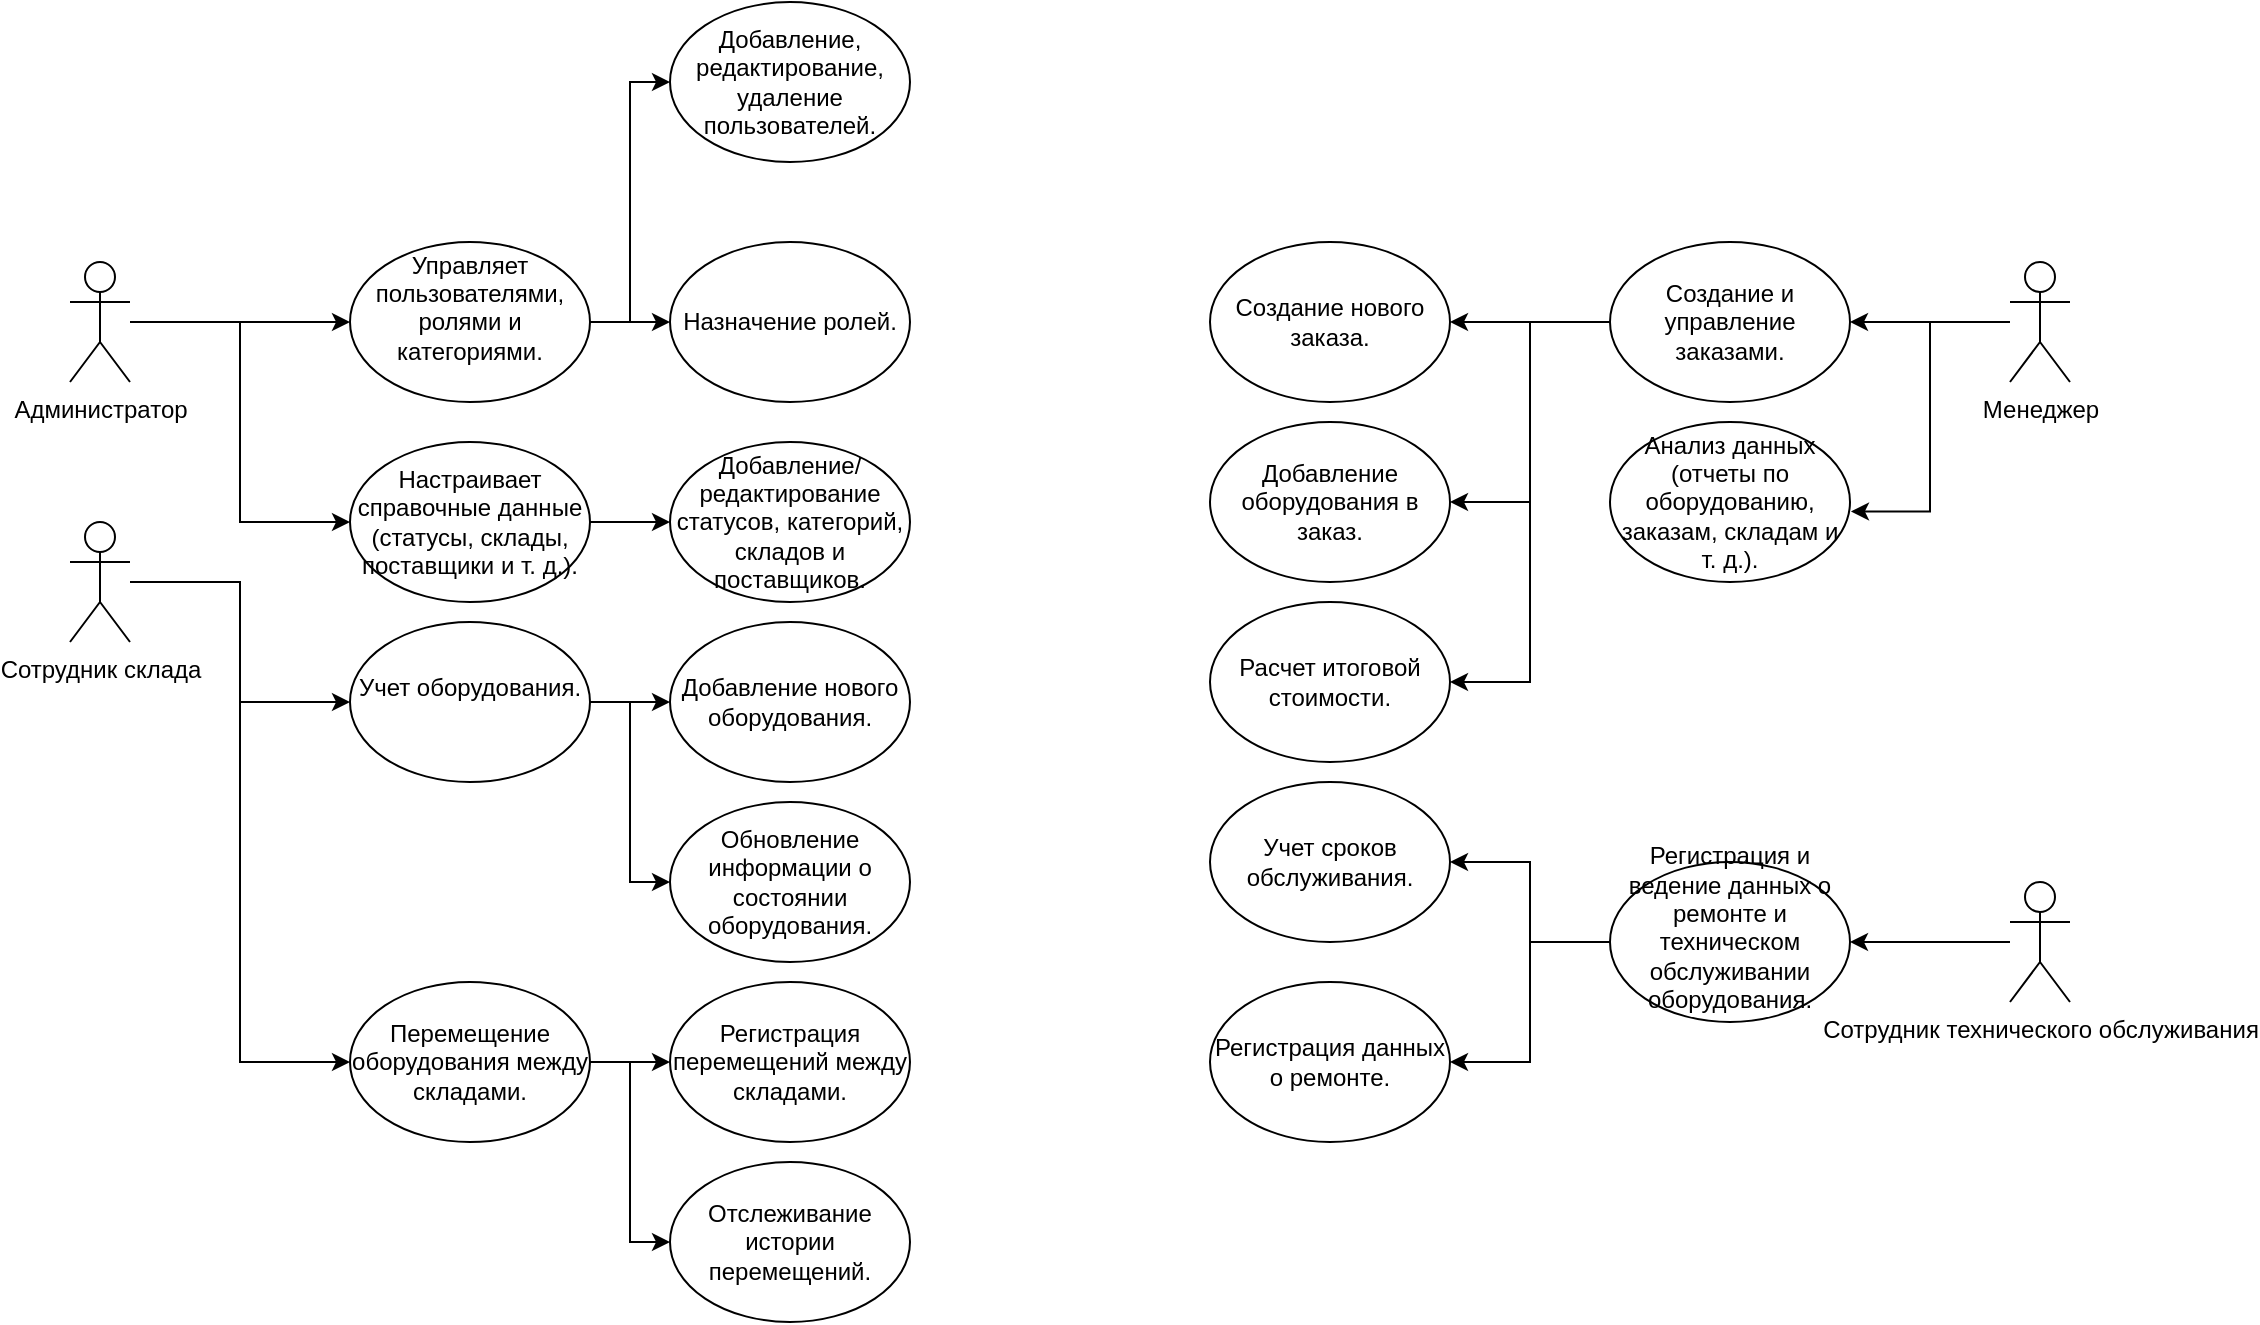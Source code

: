 <mxfile version="26.0.2">
  <diagram name="Страница — 1" id="uu47TBJx8UqLYTCDloq8">
    <mxGraphModel dx="1687" dy="2107" grid="1" gridSize="10" guides="1" tooltips="1" connect="1" arrows="1" fold="1" page="1" pageScale="1" pageWidth="827" pageHeight="1169" math="0" shadow="0">
      <root>
        <mxCell id="0" />
        <mxCell id="1" parent="0" />
        <mxCell id="mc9tPVq2KBVzuQS1Oa3w-12" style="edgeStyle=orthogonalEdgeStyle;rounded=0;orthogonalLoop=1;jettySize=auto;html=1;" edge="1" parent="1" source="mc9tPVq2KBVzuQS1Oa3w-1" target="mc9tPVq2KBVzuQS1Oa3w-8">
          <mxGeometry relative="1" as="geometry" />
        </mxCell>
        <mxCell id="mc9tPVq2KBVzuQS1Oa3w-13" style="edgeStyle=orthogonalEdgeStyle;rounded=0;orthogonalLoop=1;jettySize=auto;html=1;entryX=0;entryY=0.5;entryDx=0;entryDy=0;" edge="1" parent="1" source="mc9tPVq2KBVzuQS1Oa3w-1" target="mc9tPVq2KBVzuQS1Oa3w-10">
          <mxGeometry relative="1" as="geometry" />
        </mxCell>
        <mxCell id="mc9tPVq2KBVzuQS1Oa3w-1" value="Администратор" style="shape=umlActor;verticalLabelPosition=bottom;verticalAlign=top;html=1;outlineConnect=0;" vertex="1" parent="1">
          <mxGeometry x="80" y="110" width="30" height="60" as="geometry" />
        </mxCell>
        <mxCell id="mc9tPVq2KBVzuQS1Oa3w-15" style="edgeStyle=orthogonalEdgeStyle;rounded=0;orthogonalLoop=1;jettySize=auto;html=1;entryX=0;entryY=0.5;entryDx=0;entryDy=0;" edge="1" parent="1" source="mc9tPVq2KBVzuQS1Oa3w-2" target="mc9tPVq2KBVzuQS1Oa3w-11">
          <mxGeometry relative="1" as="geometry" />
        </mxCell>
        <mxCell id="mc9tPVq2KBVzuQS1Oa3w-16" style="edgeStyle=orthogonalEdgeStyle;rounded=0;orthogonalLoop=1;jettySize=auto;html=1;entryX=0;entryY=0.5;entryDx=0;entryDy=0;" edge="1" parent="1" source="mc9tPVq2KBVzuQS1Oa3w-2" target="mc9tPVq2KBVzuQS1Oa3w-14">
          <mxGeometry relative="1" as="geometry" />
        </mxCell>
        <mxCell id="mc9tPVq2KBVzuQS1Oa3w-2" value="Сотрудник склада" style="shape=umlActor;verticalLabelPosition=bottom;verticalAlign=top;html=1;outlineConnect=0;" vertex="1" parent="1">
          <mxGeometry x="80" y="240" width="30" height="60" as="geometry" />
        </mxCell>
        <mxCell id="mc9tPVq2KBVzuQS1Oa3w-19" style="edgeStyle=orthogonalEdgeStyle;rounded=0;orthogonalLoop=1;jettySize=auto;html=1;entryX=1;entryY=0.5;entryDx=0;entryDy=0;" edge="1" parent="1" source="mc9tPVq2KBVzuQS1Oa3w-3" target="mc9tPVq2KBVzuQS1Oa3w-17">
          <mxGeometry relative="1" as="geometry" />
        </mxCell>
        <mxCell id="mc9tPVq2KBVzuQS1Oa3w-3" value="Менеджер" style="shape=umlActor;verticalLabelPosition=bottom;verticalAlign=top;html=1;outlineConnect=0;" vertex="1" parent="1">
          <mxGeometry x="1050" y="110" width="30" height="60" as="geometry" />
        </mxCell>
        <mxCell id="mc9tPVq2KBVzuQS1Oa3w-22" style="edgeStyle=orthogonalEdgeStyle;rounded=0;orthogonalLoop=1;jettySize=auto;html=1;entryX=1;entryY=0.5;entryDx=0;entryDy=0;" edge="1" parent="1" source="mc9tPVq2KBVzuQS1Oa3w-4" target="mc9tPVq2KBVzuQS1Oa3w-21">
          <mxGeometry relative="1" as="geometry" />
        </mxCell>
        <mxCell id="mc9tPVq2KBVzuQS1Oa3w-4" value="Сотрудник технического обслуживания" style="shape=umlActor;verticalLabelPosition=bottom;verticalAlign=top;html=1;outlineConnect=0;" vertex="1" parent="1">
          <mxGeometry x="1050" y="420" width="30" height="60" as="geometry" />
        </mxCell>
        <mxCell id="mc9tPVq2KBVzuQS1Oa3w-24" style="edgeStyle=orthogonalEdgeStyle;rounded=0;orthogonalLoop=1;jettySize=auto;html=1;entryX=0;entryY=0.5;entryDx=0;entryDy=0;" edge="1" parent="1" source="mc9tPVq2KBVzuQS1Oa3w-8" target="mc9tPVq2KBVzuQS1Oa3w-23">
          <mxGeometry relative="1" as="geometry">
            <mxPoint x="334" y="30" as="targetPoint" />
          </mxGeometry>
        </mxCell>
        <mxCell id="mc9tPVq2KBVzuQS1Oa3w-26" value="" style="edgeStyle=orthogonalEdgeStyle;rounded=0;orthogonalLoop=1;jettySize=auto;html=1;" edge="1" parent="1" source="mc9tPVq2KBVzuQS1Oa3w-8" target="mc9tPVq2KBVzuQS1Oa3w-25">
          <mxGeometry relative="1" as="geometry" />
        </mxCell>
        <mxCell id="mc9tPVq2KBVzuQS1Oa3w-8" value="&#xa;Управляет пользователями, ролями и категориями.&#xa;&#xa;" style="ellipse;whiteSpace=wrap;html=1;" vertex="1" parent="1">
          <mxGeometry x="220" y="100" width="120" height="80" as="geometry" />
        </mxCell>
        <mxCell id="mc9tPVq2KBVzuQS1Oa3w-28" value="" style="edgeStyle=orthogonalEdgeStyle;rounded=0;orthogonalLoop=1;jettySize=auto;html=1;" edge="1" parent="1" source="mc9tPVq2KBVzuQS1Oa3w-10" target="mc9tPVq2KBVzuQS1Oa3w-27">
          <mxGeometry relative="1" as="geometry" />
        </mxCell>
        <mxCell id="mc9tPVq2KBVzuQS1Oa3w-10" value="Настраивает справочные данные (статусы, склады, поставщики и т. д.)." style="ellipse;whiteSpace=wrap;html=1;" vertex="1" parent="1">
          <mxGeometry x="220" y="200" width="120" height="80" as="geometry" />
        </mxCell>
        <mxCell id="mc9tPVq2KBVzuQS1Oa3w-30" value="" style="edgeStyle=orthogonalEdgeStyle;rounded=0;orthogonalLoop=1;jettySize=auto;html=1;" edge="1" parent="1" source="mc9tPVq2KBVzuQS1Oa3w-11" target="mc9tPVq2KBVzuQS1Oa3w-29">
          <mxGeometry relative="1" as="geometry" />
        </mxCell>
        <mxCell id="mc9tPVq2KBVzuQS1Oa3w-32" style="edgeStyle=orthogonalEdgeStyle;rounded=0;orthogonalLoop=1;jettySize=auto;html=1;entryX=0;entryY=0.5;entryDx=0;entryDy=0;" edge="1" parent="1" source="mc9tPVq2KBVzuQS1Oa3w-11" target="mc9tPVq2KBVzuQS1Oa3w-31">
          <mxGeometry relative="1" as="geometry" />
        </mxCell>
        <mxCell id="mc9tPVq2KBVzuQS1Oa3w-11" value="&#xa;Учет оборудования.&#xa;&#xa;" style="ellipse;whiteSpace=wrap;html=1;" vertex="1" parent="1">
          <mxGeometry x="220" y="290" width="120" height="80" as="geometry" />
        </mxCell>
        <mxCell id="mc9tPVq2KBVzuQS1Oa3w-34" value="" style="edgeStyle=orthogonalEdgeStyle;rounded=0;orthogonalLoop=1;jettySize=auto;html=1;" edge="1" parent="1" source="mc9tPVq2KBVzuQS1Oa3w-14" target="mc9tPVq2KBVzuQS1Oa3w-33">
          <mxGeometry relative="1" as="geometry" />
        </mxCell>
        <mxCell id="mc9tPVq2KBVzuQS1Oa3w-36" style="edgeStyle=orthogonalEdgeStyle;rounded=0;orthogonalLoop=1;jettySize=auto;html=1;entryX=0;entryY=0.5;entryDx=0;entryDy=0;" edge="1" parent="1" source="mc9tPVq2KBVzuQS1Oa3w-14" target="mc9tPVq2KBVzuQS1Oa3w-35">
          <mxGeometry relative="1" as="geometry" />
        </mxCell>
        <mxCell id="mc9tPVq2KBVzuQS1Oa3w-14" value="Перемещение оборудования между складами." style="ellipse;whiteSpace=wrap;html=1;" vertex="1" parent="1">
          <mxGeometry x="220" y="470" width="120" height="80" as="geometry" />
        </mxCell>
        <mxCell id="mc9tPVq2KBVzuQS1Oa3w-38" value="" style="edgeStyle=orthogonalEdgeStyle;rounded=0;orthogonalLoop=1;jettySize=auto;html=1;" edge="1" parent="1" source="mc9tPVq2KBVzuQS1Oa3w-17" target="mc9tPVq2KBVzuQS1Oa3w-37">
          <mxGeometry relative="1" as="geometry" />
        </mxCell>
        <mxCell id="mc9tPVq2KBVzuQS1Oa3w-40" style="edgeStyle=orthogonalEdgeStyle;rounded=0;orthogonalLoop=1;jettySize=auto;html=1;entryX=1;entryY=0.5;entryDx=0;entryDy=0;" edge="1" parent="1" source="mc9tPVq2KBVzuQS1Oa3w-17" target="mc9tPVq2KBVzuQS1Oa3w-39">
          <mxGeometry relative="1" as="geometry" />
        </mxCell>
        <mxCell id="mc9tPVq2KBVzuQS1Oa3w-42" style="edgeStyle=orthogonalEdgeStyle;rounded=0;orthogonalLoop=1;jettySize=auto;html=1;entryX=1;entryY=0.5;entryDx=0;entryDy=0;" edge="1" parent="1" source="mc9tPVq2KBVzuQS1Oa3w-17" target="mc9tPVq2KBVzuQS1Oa3w-41">
          <mxGeometry relative="1" as="geometry" />
        </mxCell>
        <mxCell id="mc9tPVq2KBVzuQS1Oa3w-17" value="Создание и управление заказами." style="ellipse;whiteSpace=wrap;html=1;" vertex="1" parent="1">
          <mxGeometry x="850" y="100" width="120" height="80" as="geometry" />
        </mxCell>
        <mxCell id="mc9tPVq2KBVzuQS1Oa3w-18" value="Анализ данных (отчеты по оборудованию, заказам, складам и т. д.)." style="ellipse;whiteSpace=wrap;html=1;" vertex="1" parent="1">
          <mxGeometry x="850" y="190" width="120" height="80" as="geometry" />
        </mxCell>
        <mxCell id="mc9tPVq2KBVzuQS1Oa3w-20" style="edgeStyle=orthogonalEdgeStyle;rounded=0;orthogonalLoop=1;jettySize=auto;html=1;entryX=1.004;entryY=0.559;entryDx=0;entryDy=0;entryPerimeter=0;" edge="1" parent="1" source="mc9tPVq2KBVzuQS1Oa3w-3" target="mc9tPVq2KBVzuQS1Oa3w-18">
          <mxGeometry relative="1" as="geometry" />
        </mxCell>
        <mxCell id="mc9tPVq2KBVzuQS1Oa3w-45" value="" style="edgeStyle=orthogonalEdgeStyle;rounded=0;orthogonalLoop=1;jettySize=auto;html=1;" edge="1" parent="1" source="mc9tPVq2KBVzuQS1Oa3w-21" target="mc9tPVq2KBVzuQS1Oa3w-44">
          <mxGeometry relative="1" as="geometry" />
        </mxCell>
        <mxCell id="mc9tPVq2KBVzuQS1Oa3w-48" style="edgeStyle=orthogonalEdgeStyle;rounded=0;orthogonalLoop=1;jettySize=auto;html=1;entryX=1;entryY=0.5;entryDx=0;entryDy=0;" edge="1" parent="1" source="mc9tPVq2KBVzuQS1Oa3w-21" target="mc9tPVq2KBVzuQS1Oa3w-46">
          <mxGeometry relative="1" as="geometry" />
        </mxCell>
        <mxCell id="mc9tPVq2KBVzuQS1Oa3w-21" value="&#xa;Регистрация и ведение данных о ремонте и техническом обслуживании оборудования.&#xa;&#xa;" style="ellipse;whiteSpace=wrap;html=1;" vertex="1" parent="1">
          <mxGeometry x="850" y="410" width="120" height="80" as="geometry" />
        </mxCell>
        <mxCell id="mc9tPVq2KBVzuQS1Oa3w-23" value="Добавление, редактирование, удаление пользователей." style="ellipse;whiteSpace=wrap;html=1;" vertex="1" parent="1">
          <mxGeometry x="380" y="-20" width="120" height="80" as="geometry" />
        </mxCell>
        <mxCell id="mc9tPVq2KBVzuQS1Oa3w-25" value="Назначение ролей." style="ellipse;whiteSpace=wrap;html=1;" vertex="1" parent="1">
          <mxGeometry x="380" y="100" width="120" height="80" as="geometry" />
        </mxCell>
        <mxCell id="mc9tPVq2KBVzuQS1Oa3w-27" value="Добавление/редактирование статусов, категорий, складов и поставщиков." style="ellipse;whiteSpace=wrap;html=1;" vertex="1" parent="1">
          <mxGeometry x="380" y="200" width="120" height="80" as="geometry" />
        </mxCell>
        <mxCell id="mc9tPVq2KBVzuQS1Oa3w-29" value="Добавление нового оборудования." style="ellipse;whiteSpace=wrap;html=1;" vertex="1" parent="1">
          <mxGeometry x="380" y="290" width="120" height="80" as="geometry" />
        </mxCell>
        <mxCell id="mc9tPVq2KBVzuQS1Oa3w-31" value="Обновление информации о состоянии оборудования." style="ellipse;whiteSpace=wrap;html=1;" vertex="1" parent="1">
          <mxGeometry x="380" y="380" width="120" height="80" as="geometry" />
        </mxCell>
        <mxCell id="mc9tPVq2KBVzuQS1Oa3w-33" value="Регистрация перемещений между складами." style="ellipse;whiteSpace=wrap;html=1;" vertex="1" parent="1">
          <mxGeometry x="380" y="470" width="120" height="80" as="geometry" />
        </mxCell>
        <mxCell id="mc9tPVq2KBVzuQS1Oa3w-35" value="Отслеживание истории перемещений." style="ellipse;whiteSpace=wrap;html=1;" vertex="1" parent="1">
          <mxGeometry x="380" y="560" width="120" height="80" as="geometry" />
        </mxCell>
        <mxCell id="mc9tPVq2KBVzuQS1Oa3w-37" value="Создание нового заказа." style="ellipse;whiteSpace=wrap;html=1;" vertex="1" parent="1">
          <mxGeometry x="650" y="100" width="120" height="80" as="geometry" />
        </mxCell>
        <mxCell id="mc9tPVq2KBVzuQS1Oa3w-39" value="Добавление оборудования в заказ." style="ellipse;whiteSpace=wrap;html=1;" vertex="1" parent="1">
          <mxGeometry x="650" y="190" width="120" height="80" as="geometry" />
        </mxCell>
        <mxCell id="mc9tPVq2KBVzuQS1Oa3w-41" value="Расчет итоговой стоимости." style="ellipse;whiteSpace=wrap;html=1;" vertex="1" parent="1">
          <mxGeometry x="650" y="280" width="120" height="80" as="geometry" />
        </mxCell>
        <mxCell id="mc9tPVq2KBVzuQS1Oa3w-44" value="Регистрация данных о ремонте." style="ellipse;whiteSpace=wrap;html=1;" vertex="1" parent="1">
          <mxGeometry x="650" y="470" width="120" height="80" as="geometry" />
        </mxCell>
        <mxCell id="mc9tPVq2KBVzuQS1Oa3w-46" value="Учет сроков обслуживания." style="ellipse;whiteSpace=wrap;html=1;" vertex="1" parent="1">
          <mxGeometry x="650" y="370" width="120" height="80" as="geometry" />
        </mxCell>
      </root>
    </mxGraphModel>
  </diagram>
</mxfile>
